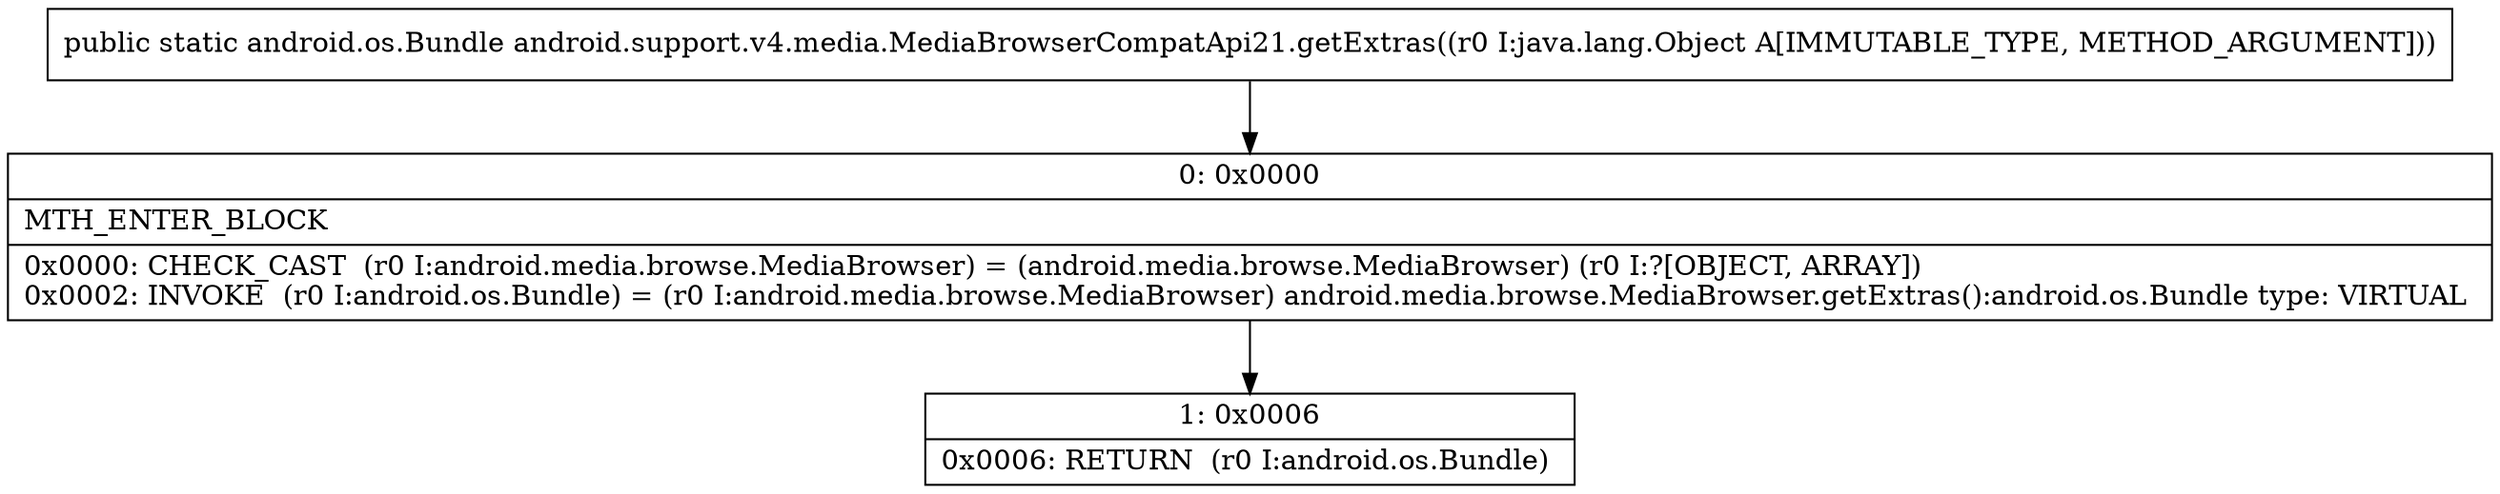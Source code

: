 digraph "CFG forandroid.support.v4.media.MediaBrowserCompatApi21.getExtras(Ljava\/lang\/Object;)Landroid\/os\/Bundle;" {
Node_0 [shape=record,label="{0\:\ 0x0000|MTH_ENTER_BLOCK\l|0x0000: CHECK_CAST  (r0 I:android.media.browse.MediaBrowser) = (android.media.browse.MediaBrowser) (r0 I:?[OBJECT, ARRAY]) \l0x0002: INVOKE  (r0 I:android.os.Bundle) = (r0 I:android.media.browse.MediaBrowser) android.media.browse.MediaBrowser.getExtras():android.os.Bundle type: VIRTUAL \l}"];
Node_1 [shape=record,label="{1\:\ 0x0006|0x0006: RETURN  (r0 I:android.os.Bundle) \l}"];
MethodNode[shape=record,label="{public static android.os.Bundle android.support.v4.media.MediaBrowserCompatApi21.getExtras((r0 I:java.lang.Object A[IMMUTABLE_TYPE, METHOD_ARGUMENT])) }"];
MethodNode -> Node_0;
Node_0 -> Node_1;
}

